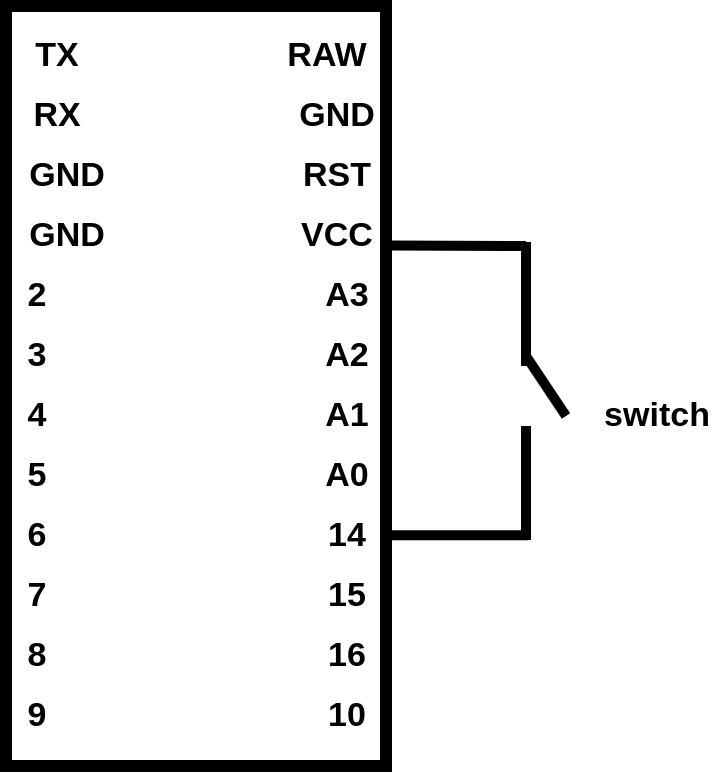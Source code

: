 <mxfile version="14.2.9" type="device"><diagram id="GOpNfLtG_121lpZRp04-" name="Page-1"><mxGraphModel dx="652" dy="1559" grid="1" gridSize="10" guides="1" tooltips="1" connect="1" arrows="1" fold="1" page="1" pageScale="1" pageWidth="827" pageHeight="1169" math="0" shadow="0"><root><mxCell id="0"/><mxCell id="1" parent="0"/><mxCell id="uJFKD6HbCSDvb5Mb2Z_V-1" value="" style="rounded=0;whiteSpace=wrap;html=1;strokeWidth=6;fontStyle=1;fontSize=17;" vertex="1" parent="1"><mxGeometry x="290" y="-20" width="190" height="380" as="geometry"/></mxCell><mxCell id="uJFKD6HbCSDvb5Mb2Z_V-4" value="10&lt;br style=&quot;font-size: 17px;&quot;&gt;" style="text;html=1;align=center;verticalAlign=middle;resizable=0;points=[];autosize=1;fontStyle=1;fontSize=17;" vertex="1" parent="1"><mxGeometry x="445" y="320" width="30" height="30" as="geometry"/></mxCell><mxCell id="uJFKD6HbCSDvb5Mb2Z_V-5" value="16" style="text;html=1;align=center;verticalAlign=middle;resizable=0;points=[];autosize=1;fontStyle=1;fontSize=17;" vertex="1" parent="1"><mxGeometry x="445" y="290" width="30" height="30" as="geometry"/></mxCell><mxCell id="uJFKD6HbCSDvb5Mb2Z_V-6" value="15" style="text;html=1;align=center;verticalAlign=middle;resizable=0;points=[];autosize=1;fontStyle=1;fontSize=17;" vertex="1" parent="1"><mxGeometry x="445" y="260" width="30" height="30" as="geometry"/></mxCell><mxCell id="uJFKD6HbCSDvb5Mb2Z_V-7" value="14" style="text;html=1;align=center;verticalAlign=middle;resizable=0;points=[];autosize=1;fontStyle=1;fontSize=17;" vertex="1" parent="1"><mxGeometry x="445" y="230" width="30" height="30" as="geometry"/></mxCell><mxCell id="uJFKD6HbCSDvb5Mb2Z_V-8" value="A0" style="text;html=1;align=center;verticalAlign=middle;resizable=0;points=[];autosize=1;fontStyle=1;fontSize=17;" vertex="1" parent="1"><mxGeometry x="440" y="200" width="40" height="30" as="geometry"/></mxCell><mxCell id="uJFKD6HbCSDvb5Mb2Z_V-9" value="A1" style="text;html=1;align=center;verticalAlign=middle;resizable=0;points=[];autosize=1;fontStyle=1;fontSize=17;" vertex="1" parent="1"><mxGeometry x="440" y="170" width="40" height="30" as="geometry"/></mxCell><mxCell id="uJFKD6HbCSDvb5Mb2Z_V-11" value="A2" style="text;html=1;align=center;verticalAlign=middle;resizable=0;points=[];autosize=1;fontStyle=1;fontSize=17;" vertex="1" parent="1"><mxGeometry x="440" y="140" width="40" height="30" as="geometry"/></mxCell><mxCell id="uJFKD6HbCSDvb5Mb2Z_V-13" value="A3" style="text;html=1;align=center;verticalAlign=middle;resizable=0;points=[];autosize=1;fontStyle=1;fontSize=17;" vertex="1" parent="1"><mxGeometry x="440" y="110" width="40" height="30" as="geometry"/></mxCell><mxCell id="uJFKD6HbCSDvb5Mb2Z_V-14" value="VCC" style="text;html=1;align=center;verticalAlign=middle;resizable=0;points=[];autosize=1;fontStyle=1;fontSize=17;" vertex="1" parent="1"><mxGeometry x="430" y="80" width="50" height="30" as="geometry"/></mxCell><mxCell id="uJFKD6HbCSDvb5Mb2Z_V-15" value="RST" style="text;html=1;align=center;verticalAlign=middle;resizable=0;points=[];autosize=1;fontStyle=1;fontSize=17;" vertex="1" parent="1"><mxGeometry x="430" y="50" width="50" height="30" as="geometry"/></mxCell><mxCell id="uJFKD6HbCSDvb5Mb2Z_V-16" value="GND" style="text;html=1;align=center;verticalAlign=middle;resizable=0;points=[];autosize=1;fontStyle=1;fontSize=17;" vertex="1" parent="1"><mxGeometry x="430" y="20" width="50" height="30" as="geometry"/></mxCell><mxCell id="uJFKD6HbCSDvb5Mb2Z_V-17" value="RAW" style="text;html=1;align=center;verticalAlign=middle;resizable=0;points=[];autosize=1;fontStyle=1;fontSize=17;" vertex="1" parent="1"><mxGeometry x="420" y="-10" width="60" height="30" as="geometry"/></mxCell><mxCell id="uJFKD6HbCSDvb5Mb2Z_V-31" value="" style="endArrow=none;html=1;strokeWidth=5;" edge="1" parent="1"><mxGeometry width="50" height="50" relative="1" as="geometry"><mxPoint x="550" y="160" as="sourcePoint"/><mxPoint x="550" y="98" as="targetPoint"/></mxGeometry></mxCell><mxCell id="uJFKD6HbCSDvb5Mb2Z_V-32" value="" style="endArrow=none;html=1;strokeWidth=5;" edge="1" parent="1"><mxGeometry width="50" height="50" relative="1" as="geometry"><mxPoint x="570" y="185" as="sourcePoint"/><mxPoint x="550" y="155" as="targetPoint"/></mxGeometry></mxCell><mxCell id="uJFKD6HbCSDvb5Mb2Z_V-33" value="" style="endArrow=none;html=1;strokeWidth=5;" edge="1" parent="1"><mxGeometry width="50" height="50" relative="1" as="geometry"><mxPoint x="550" y="247" as="sourcePoint"/><mxPoint x="550" y="190" as="targetPoint"/></mxGeometry></mxCell><mxCell id="uJFKD6HbCSDvb5Mb2Z_V-35" value="switch" style="text;html=1;align=center;verticalAlign=middle;resizable=0;points=[];autosize=1;fontSize=17;fontStyle=1" vertex="1" parent="1"><mxGeometry x="580" y="170" width="70" height="30" as="geometry"/></mxCell><mxCell id="uJFKD6HbCSDvb5Mb2Z_V-36" value="9" style="text;html=1;align=center;verticalAlign=middle;resizable=0;points=[];autosize=1;fontStyle=1;fontSize=17;" vertex="1" parent="1"><mxGeometry x="295" y="320" width="20" height="30" as="geometry"/></mxCell><mxCell id="uJFKD6HbCSDvb5Mb2Z_V-37" value="8" style="text;html=1;align=center;verticalAlign=middle;resizable=0;points=[];autosize=1;fontStyle=1;fontSize=17;" vertex="1" parent="1"><mxGeometry x="295" y="290" width="20" height="30" as="geometry"/></mxCell><mxCell id="uJFKD6HbCSDvb5Mb2Z_V-38" value="7" style="text;html=1;align=center;verticalAlign=middle;resizable=0;points=[];autosize=1;fontStyle=1;fontSize=17;" vertex="1" parent="1"><mxGeometry x="295" y="260" width="20" height="30" as="geometry"/></mxCell><mxCell id="uJFKD6HbCSDvb5Mb2Z_V-39" value="6" style="text;html=1;align=center;verticalAlign=middle;resizable=0;points=[];autosize=1;fontStyle=1;fontSize=17;" vertex="1" parent="1"><mxGeometry x="295" y="230" width="20" height="30" as="geometry"/></mxCell><mxCell id="uJFKD6HbCSDvb5Mb2Z_V-40" value="5" style="text;html=1;align=center;verticalAlign=middle;resizable=0;points=[];autosize=1;fontStyle=1;fontSize=17;" vertex="1" parent="1"><mxGeometry x="295" y="200" width="20" height="30" as="geometry"/></mxCell><mxCell id="uJFKD6HbCSDvb5Mb2Z_V-41" value="4" style="text;html=1;align=center;verticalAlign=middle;resizable=0;points=[];autosize=1;fontStyle=1;fontSize=17;" vertex="1" parent="1"><mxGeometry x="295" y="170" width="20" height="30" as="geometry"/></mxCell><mxCell id="uJFKD6HbCSDvb5Mb2Z_V-42" value="3" style="text;html=1;align=center;verticalAlign=middle;resizable=0;points=[];autosize=1;fontStyle=1;fontSize=17;" vertex="1" parent="1"><mxGeometry x="295" y="140" width="20" height="30" as="geometry"/></mxCell><mxCell id="uJFKD6HbCSDvb5Mb2Z_V-43" value="2" style="text;html=1;align=center;verticalAlign=middle;resizable=0;points=[];autosize=1;fontStyle=1;fontSize=17;" vertex="1" parent="1"><mxGeometry x="295" y="110" width="20" height="30" as="geometry"/></mxCell><mxCell id="uJFKD6HbCSDvb5Mb2Z_V-44" value="GND" style="text;html=1;align=center;verticalAlign=middle;resizable=0;points=[];autosize=1;fontStyle=1;fontSize=17;" vertex="1" parent="1"><mxGeometry x="295" y="80" width="50" height="30" as="geometry"/></mxCell><mxCell id="uJFKD6HbCSDvb5Mb2Z_V-45" value="GND" style="text;html=1;align=center;verticalAlign=middle;resizable=0;points=[];autosize=1;fontStyle=1;fontSize=17;" vertex="1" parent="1"><mxGeometry x="295" y="50" width="50" height="30" as="geometry"/></mxCell><mxCell id="uJFKD6HbCSDvb5Mb2Z_V-46" value="RX" style="text;html=1;align=center;verticalAlign=middle;resizable=0;points=[];autosize=1;fontStyle=1;fontSize=17;" vertex="1" parent="1"><mxGeometry x="295" y="20" width="40" height="30" as="geometry"/></mxCell><mxCell id="uJFKD6HbCSDvb5Mb2Z_V-47" value="TX" style="text;html=1;align=center;verticalAlign=middle;resizable=0;points=[];autosize=1;fontStyle=1;fontSize=17;" vertex="1" parent="1"><mxGeometry x="295" y="-10" width="40" height="30" as="geometry"/></mxCell><mxCell id="uJFKD6HbCSDvb5Mb2Z_V-52" value="" style="endArrow=none;html=1;fontSize=17;entryX=1.012;entryY=0.315;entryDx=0;entryDy=0;entryPerimeter=0;strokeWidth=5;" edge="1" parent="1" target="uJFKD6HbCSDvb5Mb2Z_V-1"><mxGeometry width="50" height="50" relative="1" as="geometry"><mxPoint x="550" y="100" as="sourcePoint"/><mxPoint x="482" y="105" as="targetPoint"/></mxGeometry></mxCell><mxCell id="uJFKD6HbCSDvb5Mb2Z_V-53" value="" style="endArrow=none;html=1;fontSize=17;strokeWidth=5;" edge="1" parent="1"><mxGeometry width="50" height="50" relative="1" as="geometry"><mxPoint x="480" y="244.66" as="sourcePoint"/><mxPoint x="551" y="244.66" as="targetPoint"/></mxGeometry></mxCell></root></mxGraphModel></diagram></mxfile>